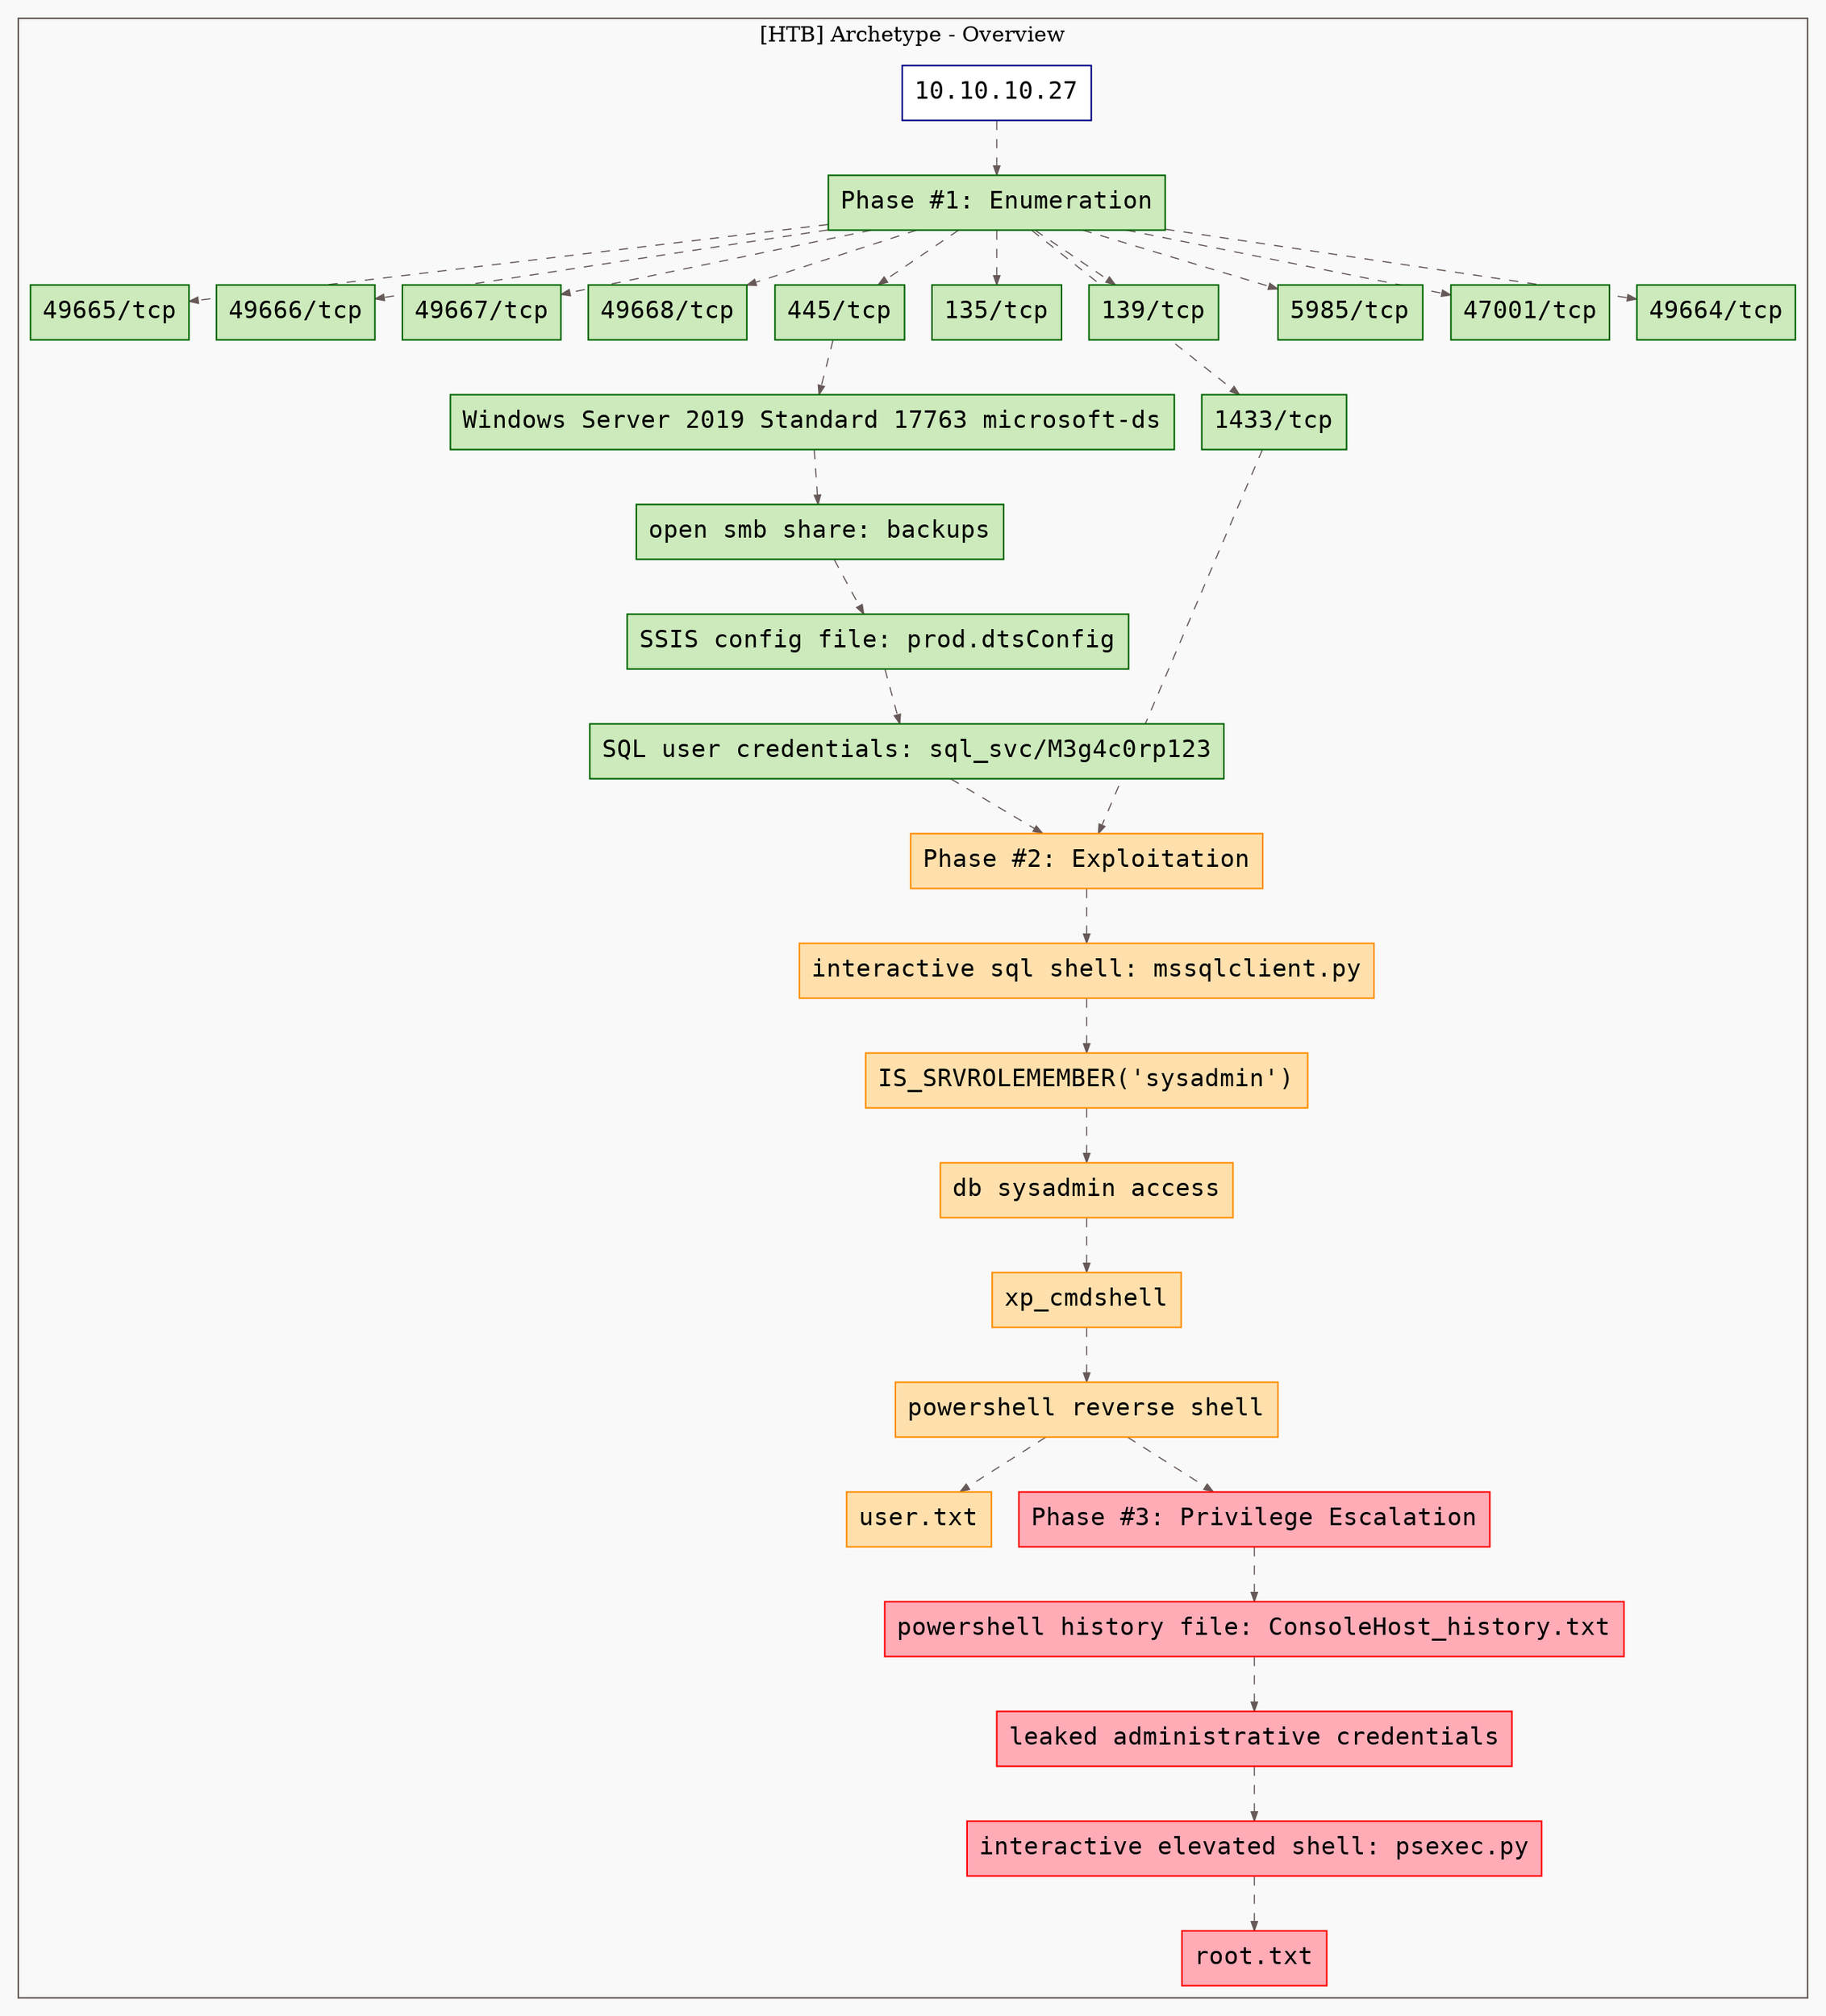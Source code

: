 digraph G {
  #rankdir=LR;
  nodesdictep=1.0; splines="line"; K=0.6; overlap=scale; fixedsize=true; resolution=72; bgcolor="#f9f9f9"; outputorder="edgesfirst";
  node [fontname="courier" fontsize=16 shape=box width=0.25 fillcolor="white" style="filled,solid"];
  edge [style=dashed color="#665957" penwidth=0.75 arrowsize=0.6];

  0[label="10.10.10.27" color="navyblue" fillcolor="#ffffff" tooltip="[HTB] Archetype - Overview"];
  10[label="49665/tcp" color="darkgreen" fillcolor="#cceabb" tooltip="Phase #1:Enumeration"];
  11[label="49666/tcp" color="darkgreen" fillcolor="#cceabb" tooltip="Phase #1:Enumeration"];
  12[label="49667/tcp" color="darkgreen" fillcolor="#cceabb" tooltip="Phase #1:Enumeration"];
  13[label="49668/tcp" color="darkgreen" fillcolor="#cceabb" tooltip="Phase #1:Enumeration"];
  14[label="445/tcp" color="darkgreen" fillcolor="#cceabb" tooltip="Phase #1:Enumeration"];
  15[label="Windows Server 2019 Standard 17763 microsoft-ds" color="darkgreen" fillcolor="#cceabb" tooltip="Phase #1:Enumeration"];
  16[label="open smb share: backups" color="darkgreen" fillcolor="#cceabb" tooltip="Phase #1:Enumeration"];
  17[label="SSIS config file: prod.dtsConfig" color="darkgreen" fillcolor="#cceabb" tooltip="Phase #1:Enumeration"];
  18[label="SQL user credentials: sql_svc/M3g4c0rp123" color="darkgreen" fillcolor="#cceabb" tooltip="Phase #1:Enumeration"];
  19[label="IS_SRVROLEMEMBER('sysadmin')" color="darkorange" fillcolor="#ffe0ac" tooltip="Phase #2:Exploitation"];
  1[label="Phase #1: Enumeration" color="darkgreen" fillcolor="#cceabb" tooltip="Phase #1:Enumeration"];
  20[label="db sysadmin access" color="darkorange" fillcolor="#ffe0ac" tooltip="Phase #2:Exploitation"];
  21[label="xp_cmdshell" color="darkorange" fillcolor="#ffe0ac" tooltip="Phase #2:Exploitation"];
  22[label="powershell reverse shell" color="darkorange" fillcolor="#ffe0ac" tooltip="Phase #2:Exploitation"];
  23[label="user.txt" color="darkorange" fillcolor="#ffe0ac" tooltip="Phase #2:Exploitation"];
  24[label="Phase #3: Privilege Escalation" color="red" fillcolor="#ffacb7" tooltip="Phase #3:Privilege Escalation"];
  25[label="powershell history file: ConsoleHost_history.txt" color="red" fillcolor="#ffacb7" tooltip="Phase #3:Privilege Escalation"];
  26[label="leaked administrative credentials" color="red" fillcolor="#ffacb7" tooltip="Phase #3:Privilege Escalation"];
  27[label="interactive elevated shell: psexec.py" color="red" fillcolor="#ffacb7" tooltip="Phase #3:Privilege Escalation"];
  28[label="root.txt" color="red" fillcolor="#ffacb7" tooltip="Phase #3:Privilege Escalation"];
  2[label="135/tcp" color="darkgreen" fillcolor="#cceabb" tooltip="Phase #1:Enumeration"];
  3[label="139/tcp" color="darkgreen" fillcolor="#cceabb" tooltip="Phase #1:Enumeration"];
  4[label="1433/tcp" color="darkgreen" fillcolor="#cceabb" tooltip="Phase #1:Enumeration"];
  5[label="Phase #2: Exploitation" color="darkorange" fillcolor="#ffe0ac" tooltip="Phase #2:Exploitation"];
  6[label="interactive sql shell: mssqlclient.py" color="darkorange" fillcolor="#ffe0ac" tooltip="Phase #2:Exploitation"];
  7[label="5985/tcp" color="darkgreen" fillcolor="#cceabb" tooltip="Phase #1:Enumeration"];
  8[label="47001/tcp" color="darkgreen" fillcolor="#cceabb" tooltip="Phase #1:Enumeration"];
  9[label="49664/tcp" color="darkgreen" fillcolor="#cceabb" tooltip="Phase #1:Enumeration"];

  subgraph cluster_0 {
    node [style="filled,solid"];
    label = "[HTB] Archetype - Overview";
    color = "#665957";
    0 -> 1 [color="#665957"];
    1 -> 10 [color="#665957"];
    1 -> 11 [color="#665957"];
    1 -> 12 [color="#665957"];
    1 -> 13 [color="#665957"];
    1 -> 14 [color="#665957"];
    1 -> 2 [color="#665957"];
    1 -> 3 [color="#665957"];
    1 -> 4 [color="#665957"];
    1 -> 7 [color="#665957"];
    1 -> 8 [color="#665957"];
    1 -> 9 [color="#665957"];
    14 -> 15 [color="#665957"];
    15 -> 16 [color="#665957"];
    16 -> 17 [color="#665957"];
    17 -> 18 [color="#665957"];
    18 -> 5 [color="#665957"];
    19 -> 20 [color="#665957"];
    20 -> 21 [color="#665957"];
    21 -> 22 [color="#665957"];
    22 -> 23 [color="#665957"];
    22 -> 24 [color="#665957"];
    24 -> 25 [color="#665957"];
    25 -> 26 [color="#665957"];
    26 -> 27 [color="#665957"];
    27 -> 28 [color="#665957"];
    4 -> 5 [color="#665957"];
    5 -> 6 [color="#665957"];
    6 -> 19 [color="#665957"];
  }
}
